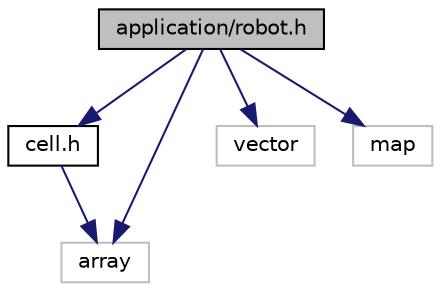 digraph "application/robot.h"
{
 // LATEX_PDF_SIZE
  edge [fontname="Helvetica",fontsize="10",labelfontname="Helvetica",labelfontsize="10"];
  node [fontname="Helvetica",fontsize="10",shape=record];
  Node1 [label="application/robot.h",height=0.2,width=0.4,color="black", fillcolor="grey75", style="filled", fontcolor="black",tooltip="Functions to Control Robot."];
  Node1 -> Node2 [color="midnightblue",fontsize="10",style="solid"];
  Node2 [label="cell.h",height=0.2,width=0.4,color="black", fillcolor="white", style="filled",URL="$cell_8h.html",tooltip="Functions and atrributes of the maze cell."];
  Node2 -> Node3 [color="midnightblue",fontsize="10",style="solid"];
  Node3 [label="array",height=0.2,width=0.4,color="grey75", fillcolor="white", style="filled",tooltip=" "];
  Node1 -> Node3 [color="midnightblue",fontsize="10",style="solid"];
  Node1 -> Node4 [color="midnightblue",fontsize="10",style="solid"];
  Node4 [label="vector",height=0.2,width=0.4,color="grey75", fillcolor="white", style="filled",tooltip=" "];
  Node1 -> Node5 [color="midnightblue",fontsize="10",style="solid"];
  Node5 [label="map",height=0.2,width=0.4,color="grey75", fillcolor="white", style="filled",tooltip=" "];
}
